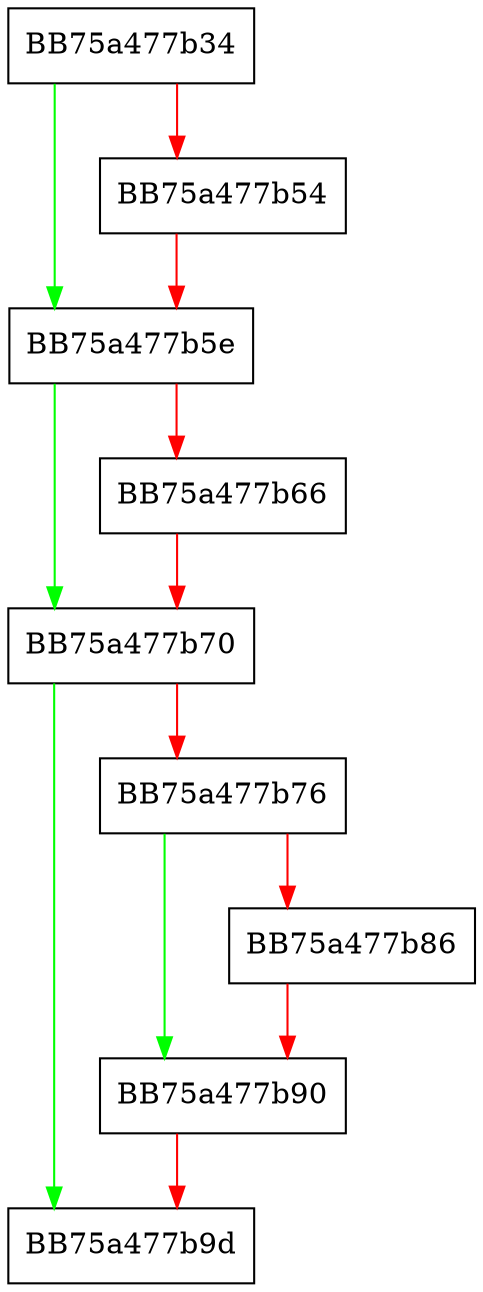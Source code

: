 digraph CleanupOfflineStorage {
  node [shape="box"];
  graph [splines=ortho];
  BB75a477b34 -> BB75a477b5e [color="green"];
  BB75a477b34 -> BB75a477b54 [color="red"];
  BB75a477b54 -> BB75a477b5e [color="red"];
  BB75a477b5e -> BB75a477b70 [color="green"];
  BB75a477b5e -> BB75a477b66 [color="red"];
  BB75a477b66 -> BB75a477b70 [color="red"];
  BB75a477b70 -> BB75a477b9d [color="green"];
  BB75a477b70 -> BB75a477b76 [color="red"];
  BB75a477b76 -> BB75a477b90 [color="green"];
  BB75a477b76 -> BB75a477b86 [color="red"];
  BB75a477b86 -> BB75a477b90 [color="red"];
  BB75a477b90 -> BB75a477b9d [color="red"];
}